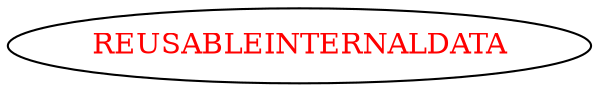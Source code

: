 digraph dependencyGraph {
 concentrate=true;
 ranksep="2.0";
 rankdir="LR"; 
 splines="ortho";
"REUSABLEINTERNALDATA" [fontcolor="red"];
}